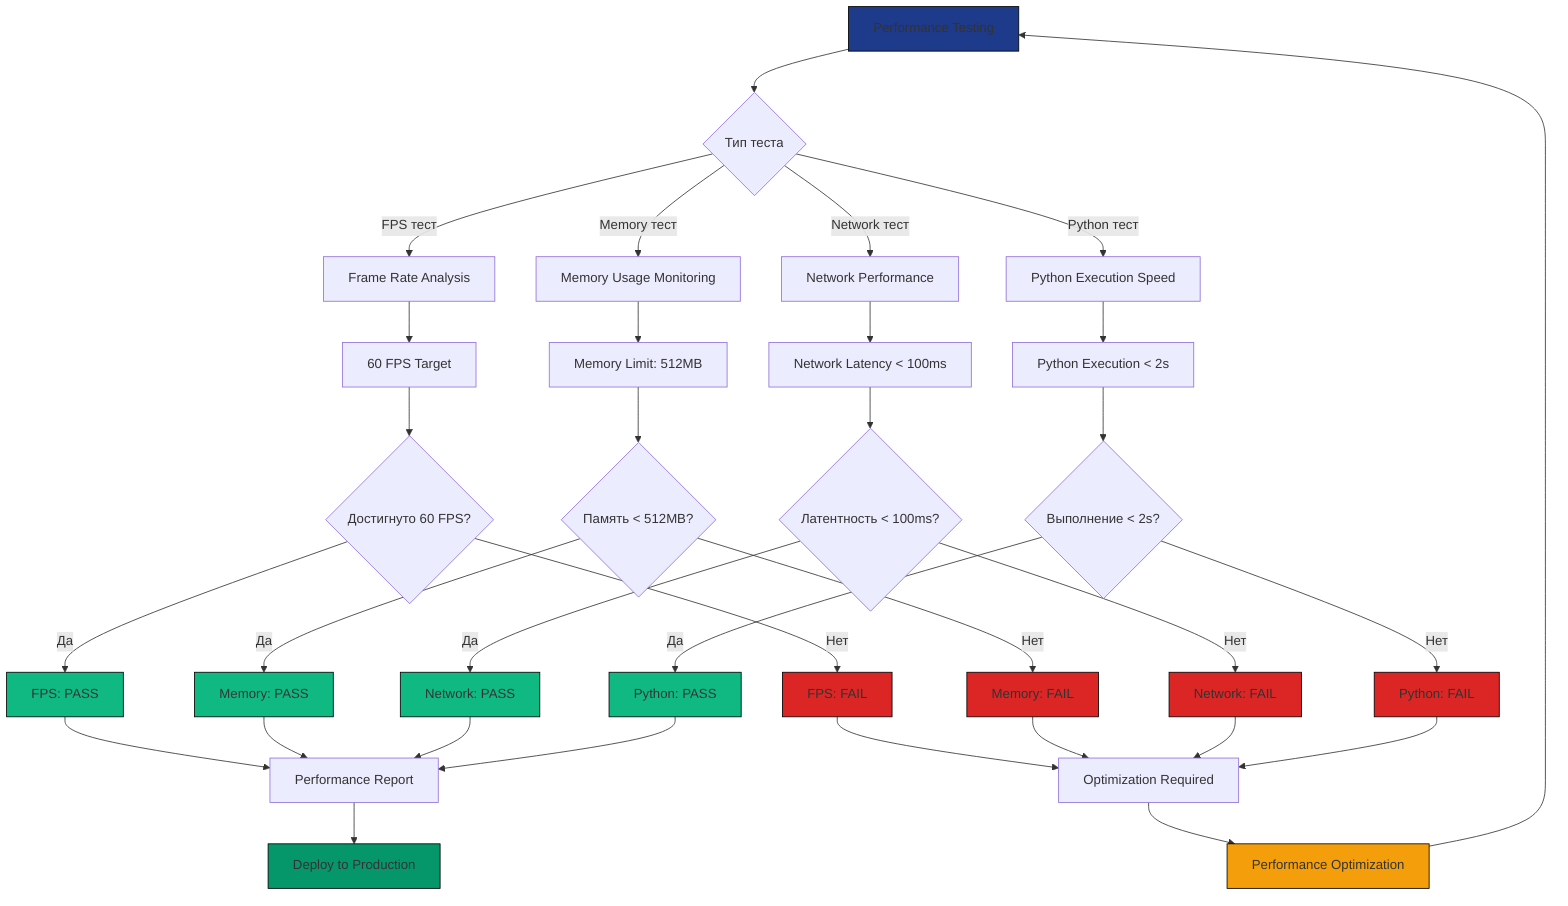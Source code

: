 graph TD
    A[Performance Testing] --> B{Тип теста}
    
    B -->|FPS тест| C[Frame Rate Analysis]
    B -->|Memory тест| D[Memory Usage Monitoring]
    B -->|Network тест| E[Network Performance]
    B -->|Python тест| F[Python Execution Speed]
    
    C --> G[60 FPS Target]
    G --> H{Достигнуто 60 FPS?}
    H -->|Да| I[FPS: PASS]
    H -->|Нет| J[FPS: FAIL]
    
    D --> K[Memory Limit: 512MB]
    K --> L{Память < 512MB?}
    L -->|Да| M[Memory: PASS]
    L -->|Нет| N[Memory: FAIL]
    
    E --> O[Network Latency < 100ms]
    O --> P{Латентность < 100ms?}
    P -->|Да| Q[Network: PASS]
    P -->|Нет| R[Network: FAIL]
    
    F --> S[Python Execution < 2s]
    S --> T{Выполнение < 2s?}
    T -->|Да| U[Python: PASS]
    T -->|Нет| V[Python: FAIL]
    
    I --> W[Performance Report]
    M --> W
    Q --> W
    U --> W
    
    J --> X[Optimization Required]
    N --> X
    R --> X
    V --> X
    
    W --> Y[Deploy to Production]
    X --> Z[Performance Optimization]
    Z --> A
    
    style A fill:#1E3A8A,stroke:#000000
    style I fill:#10B981,stroke:#000000
    style M fill:#10B981,stroke:#000000
    style Q fill:#10B981,stroke:#000000
    style U fill:#10B981,stroke:#000000
    style J fill:#DC2626,stroke:#000000
    style N fill:#DC2626,stroke:#000000
    style R fill:#DC2626,stroke:#000000
    style V fill:#DC2626,stroke:#000000
    style Y fill:#059669,stroke:#000000
    style Z fill:#F59E0B,stroke:#000000